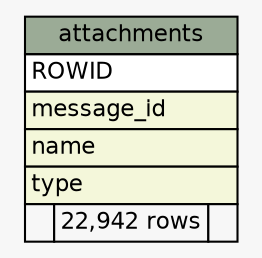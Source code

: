 // dot 2.26.3 on Mac OS X 10.7.2
// SchemaSpy rev 590
digraph "attachments" {
  graph [
    rankdir="RL"
    bgcolor="#f7f7f7"
    nodesep="0.18"
    ranksep="0.46"
    fontname="Helvetica"
    fontsize="11"
  ];
  node [
    fontname="Helvetica"
    fontsize="11"
    shape="plaintext"
  ];
  edge [
    arrowsize="0.8"
  ];
  "attachments" [
    label=<
    <TABLE BORDER="0" CELLBORDER="1" CELLSPACING="0" BGCOLOR="#ffffff">
      <TR><TD COLSPAN="3" BGCOLOR="#9bab96" ALIGN="CENTER">attachments</TD></TR>
      <TR><TD PORT="ROWID" COLSPAN="3" ALIGN="LEFT">ROWID</TD></TR>
      <TR><TD PORT="message_id" COLSPAN="3" BGCOLOR="#f4f7da" ALIGN="LEFT">message_id</TD></TR>
      <TR><TD PORT="name" COLSPAN="3" BGCOLOR="#f4f7da" ALIGN="LEFT">name</TD></TR>
      <TR><TD PORT="type" COLSPAN="3" BGCOLOR="#f4f7da" ALIGN="LEFT">type</TD></TR>
      <TR><TD ALIGN="LEFT" BGCOLOR="#f7f7f7">  </TD><TD ALIGN="RIGHT" BGCOLOR="#f7f7f7">22,942 rows</TD><TD ALIGN="RIGHT" BGCOLOR="#f7f7f7">  </TD></TR>
    </TABLE>>
    URL="tables/attachments.html"
    tooltip="attachments"
  ];
}
